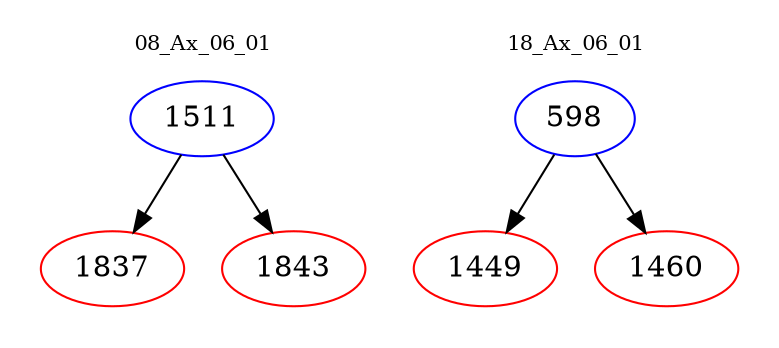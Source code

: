 digraph{
subgraph cluster_0 {
color = white
label = "08_Ax_06_01";
fontsize=10;
T0_1511 [label="1511", color="blue"]
T0_1511 -> T0_1837 [color="black"]
T0_1837 [label="1837", color="red"]
T0_1511 -> T0_1843 [color="black"]
T0_1843 [label="1843", color="red"]
}
subgraph cluster_1 {
color = white
label = "18_Ax_06_01";
fontsize=10;
T1_598 [label="598", color="blue"]
T1_598 -> T1_1449 [color="black"]
T1_1449 [label="1449", color="red"]
T1_598 -> T1_1460 [color="black"]
T1_1460 [label="1460", color="red"]
}
}
